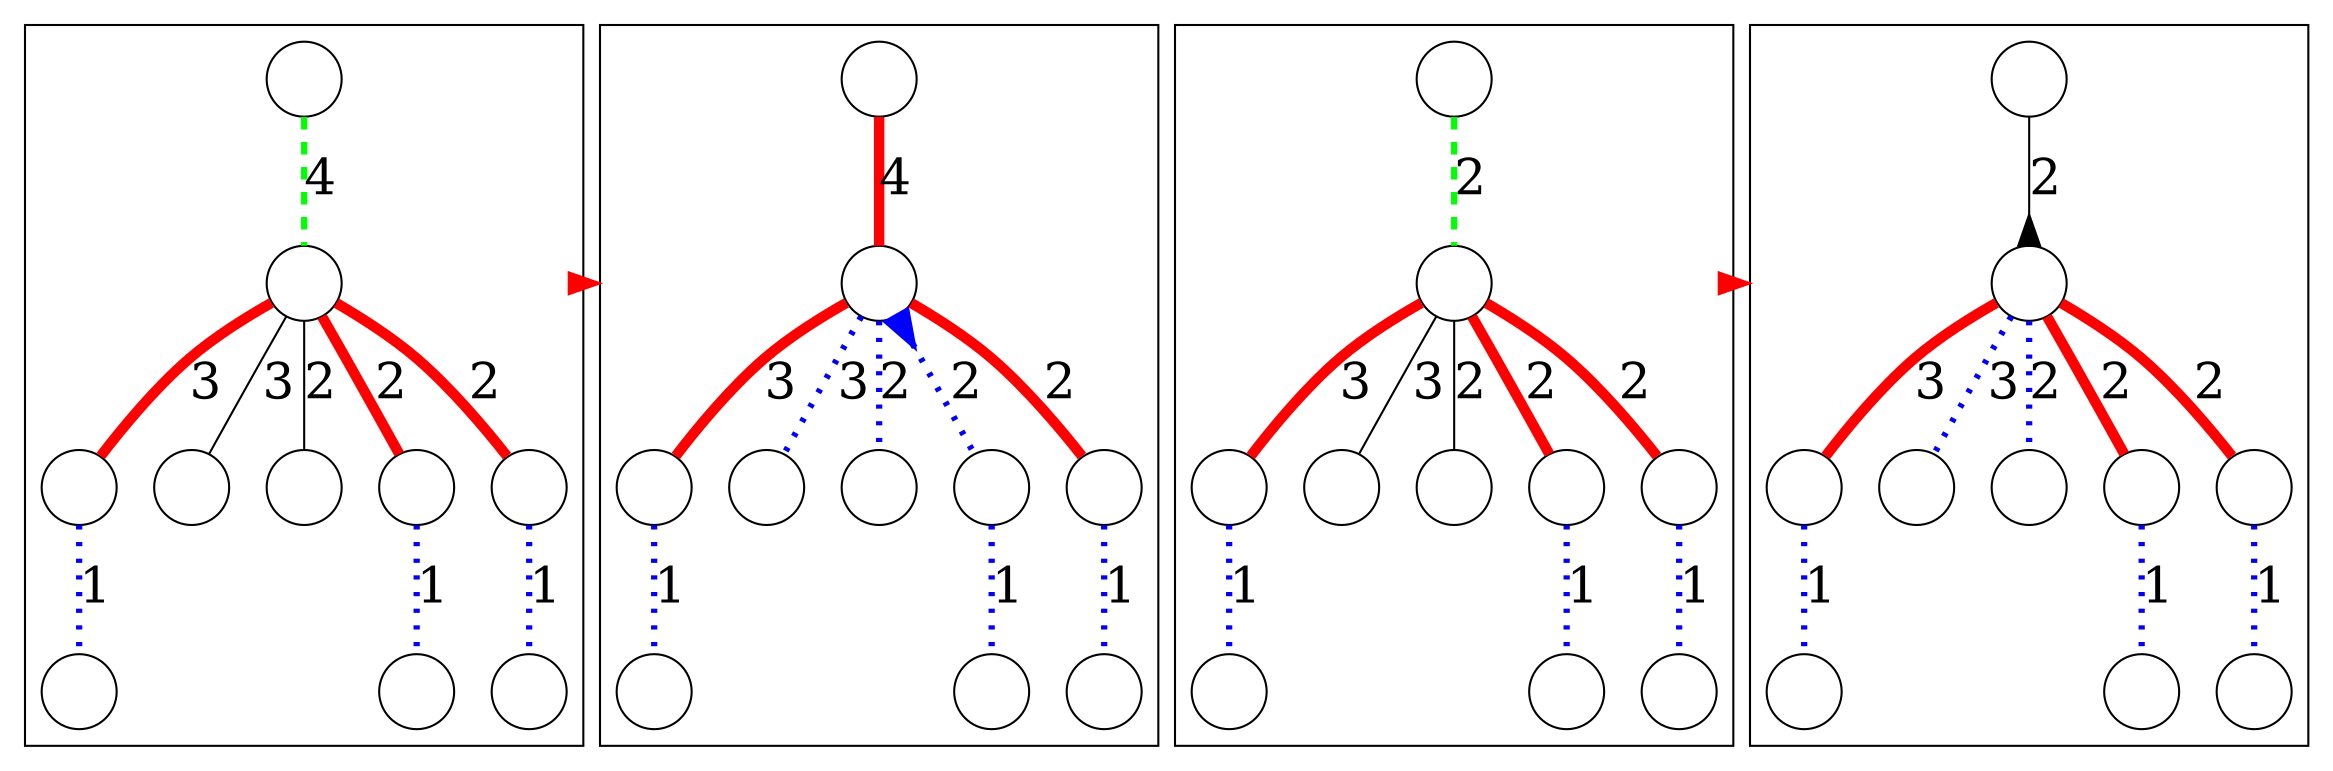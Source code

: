 digraph
{
	compound = true;
	node [shape=circle, label=""];
	edge [dir=both, arrowtail=none, arrowhead=none, arrowsize=1.5, fontsize=24];

	subgraph cluster1before
	{
		n1g -> n1p [label=4, color=green, style=dashed, penwidth=3];
		n1p -> n1c0 [label=3, color=red, penwidth=5];
		n1p -> n1c1 [label=3];
		n1p -> n1c2 [label=2];
		n1p -> n1c3 [label=2, color=red, penwidth=5];
		n1p -> n1c4 [label=2, color=red, penwidth=5];
		n1c0 -> n1d0 [label=1, color=blue, style=dotted, penwidth=3];
		n1c3 -> n1d3 [label=1, color=blue, style=dotted, penwidth=3];
		n1c4 -> n1d4 [label=1, color=blue, style=dotted, penwidth=3];
	}

	subgraph cluster1after
	{
		n1g_ -> n1p_ [label=4, color=red, penwidth=5];
		n1p_ -> n1c0_ [label=3, color=red, penwidth=5];
		n1p_ -> n1c1_ [label=3, color=blue, style=dotted, penwidth=3];
		n1p_ -> n1c2_ [label=2, color=blue, style=dotted, penwidth=3];
		n1p_ -> n1c3_ [label=2, color=blue, arrowtail=inv, style=dotted, penwidth=3];
		n1p_ -> n1c4_ [label=2, color=red, penwidth=5];
		n1c0_ -> n1d0_ [label=1, color=blue, style=dotted, penwidth=3];
		n1c3_ -> n1d3_ [label=1, color=blue, style=dotted, penwidth=3];
		n1c4_ -> n1d4_ [label=1, color=blue, style=dotted, penwidth=3];
	}

	n1p -> n1p_ [arrowhead=normal, color=red, ltail=cluster1before, lhead=cluster1after, constraint=false];

	subgraph cluster2before
	{
		n2g -> n2p [label=2, color=green, penwidth=3, style=dashed];
		n2p -> n2c0 [label=3, color=red, penwidth=5];
		n2p -> n2c1 [label=3];
		n2p -> n2c2 [label=2];
		n2p -> n2c3 [label=2, color=red, penwidth=5];
		n2p -> n2c4 [label=2, color=red, penwidth=5];
		n2c0 -> n2d0 [label=1, color=blue, style=dotted, penwidth=3];
		n2c3 -> n2d3 [label=1, color=blue, style=dotted, penwidth=3];
		n2c4 -> n2d4 [label=1, color=blue, style=dotted, penwidth=3];
	}

	subgraph cluster2after
	{
		n2g_ -> n2p_ [label=2, arrowhead=inv];
		n2p_ -> n2c0_ [label=3, color=red, penwidth=5];
		n2p_ -> n2c1_ [label=3, color=blue, style=dotted, penwidth=3];
		n2p_ -> n2c2_ [label=2, color=blue, style=dotted, penwidth=3];
		n2p_ -> n2c3_ [label=2, color=red, penwidth=5];
		n2p_ -> n2c4_ [label=2, color=red, penwidth=5];
		n2c0_ -> n2d0_ [label=1, color=blue, style=dotted, penwidth=3];
		n2c3_ -> n2d3_ [label=1, color=blue, style=dotted, penwidth=3];
		n2c4_ -> n2d4_ [label=1, color=blue, style=dotted, penwidth=3];
	}

	n2p -> n2p_ [arrowhead=normal, color=red, ltail=cluster2before, lhead=cluster2after, constraint=false];
}
